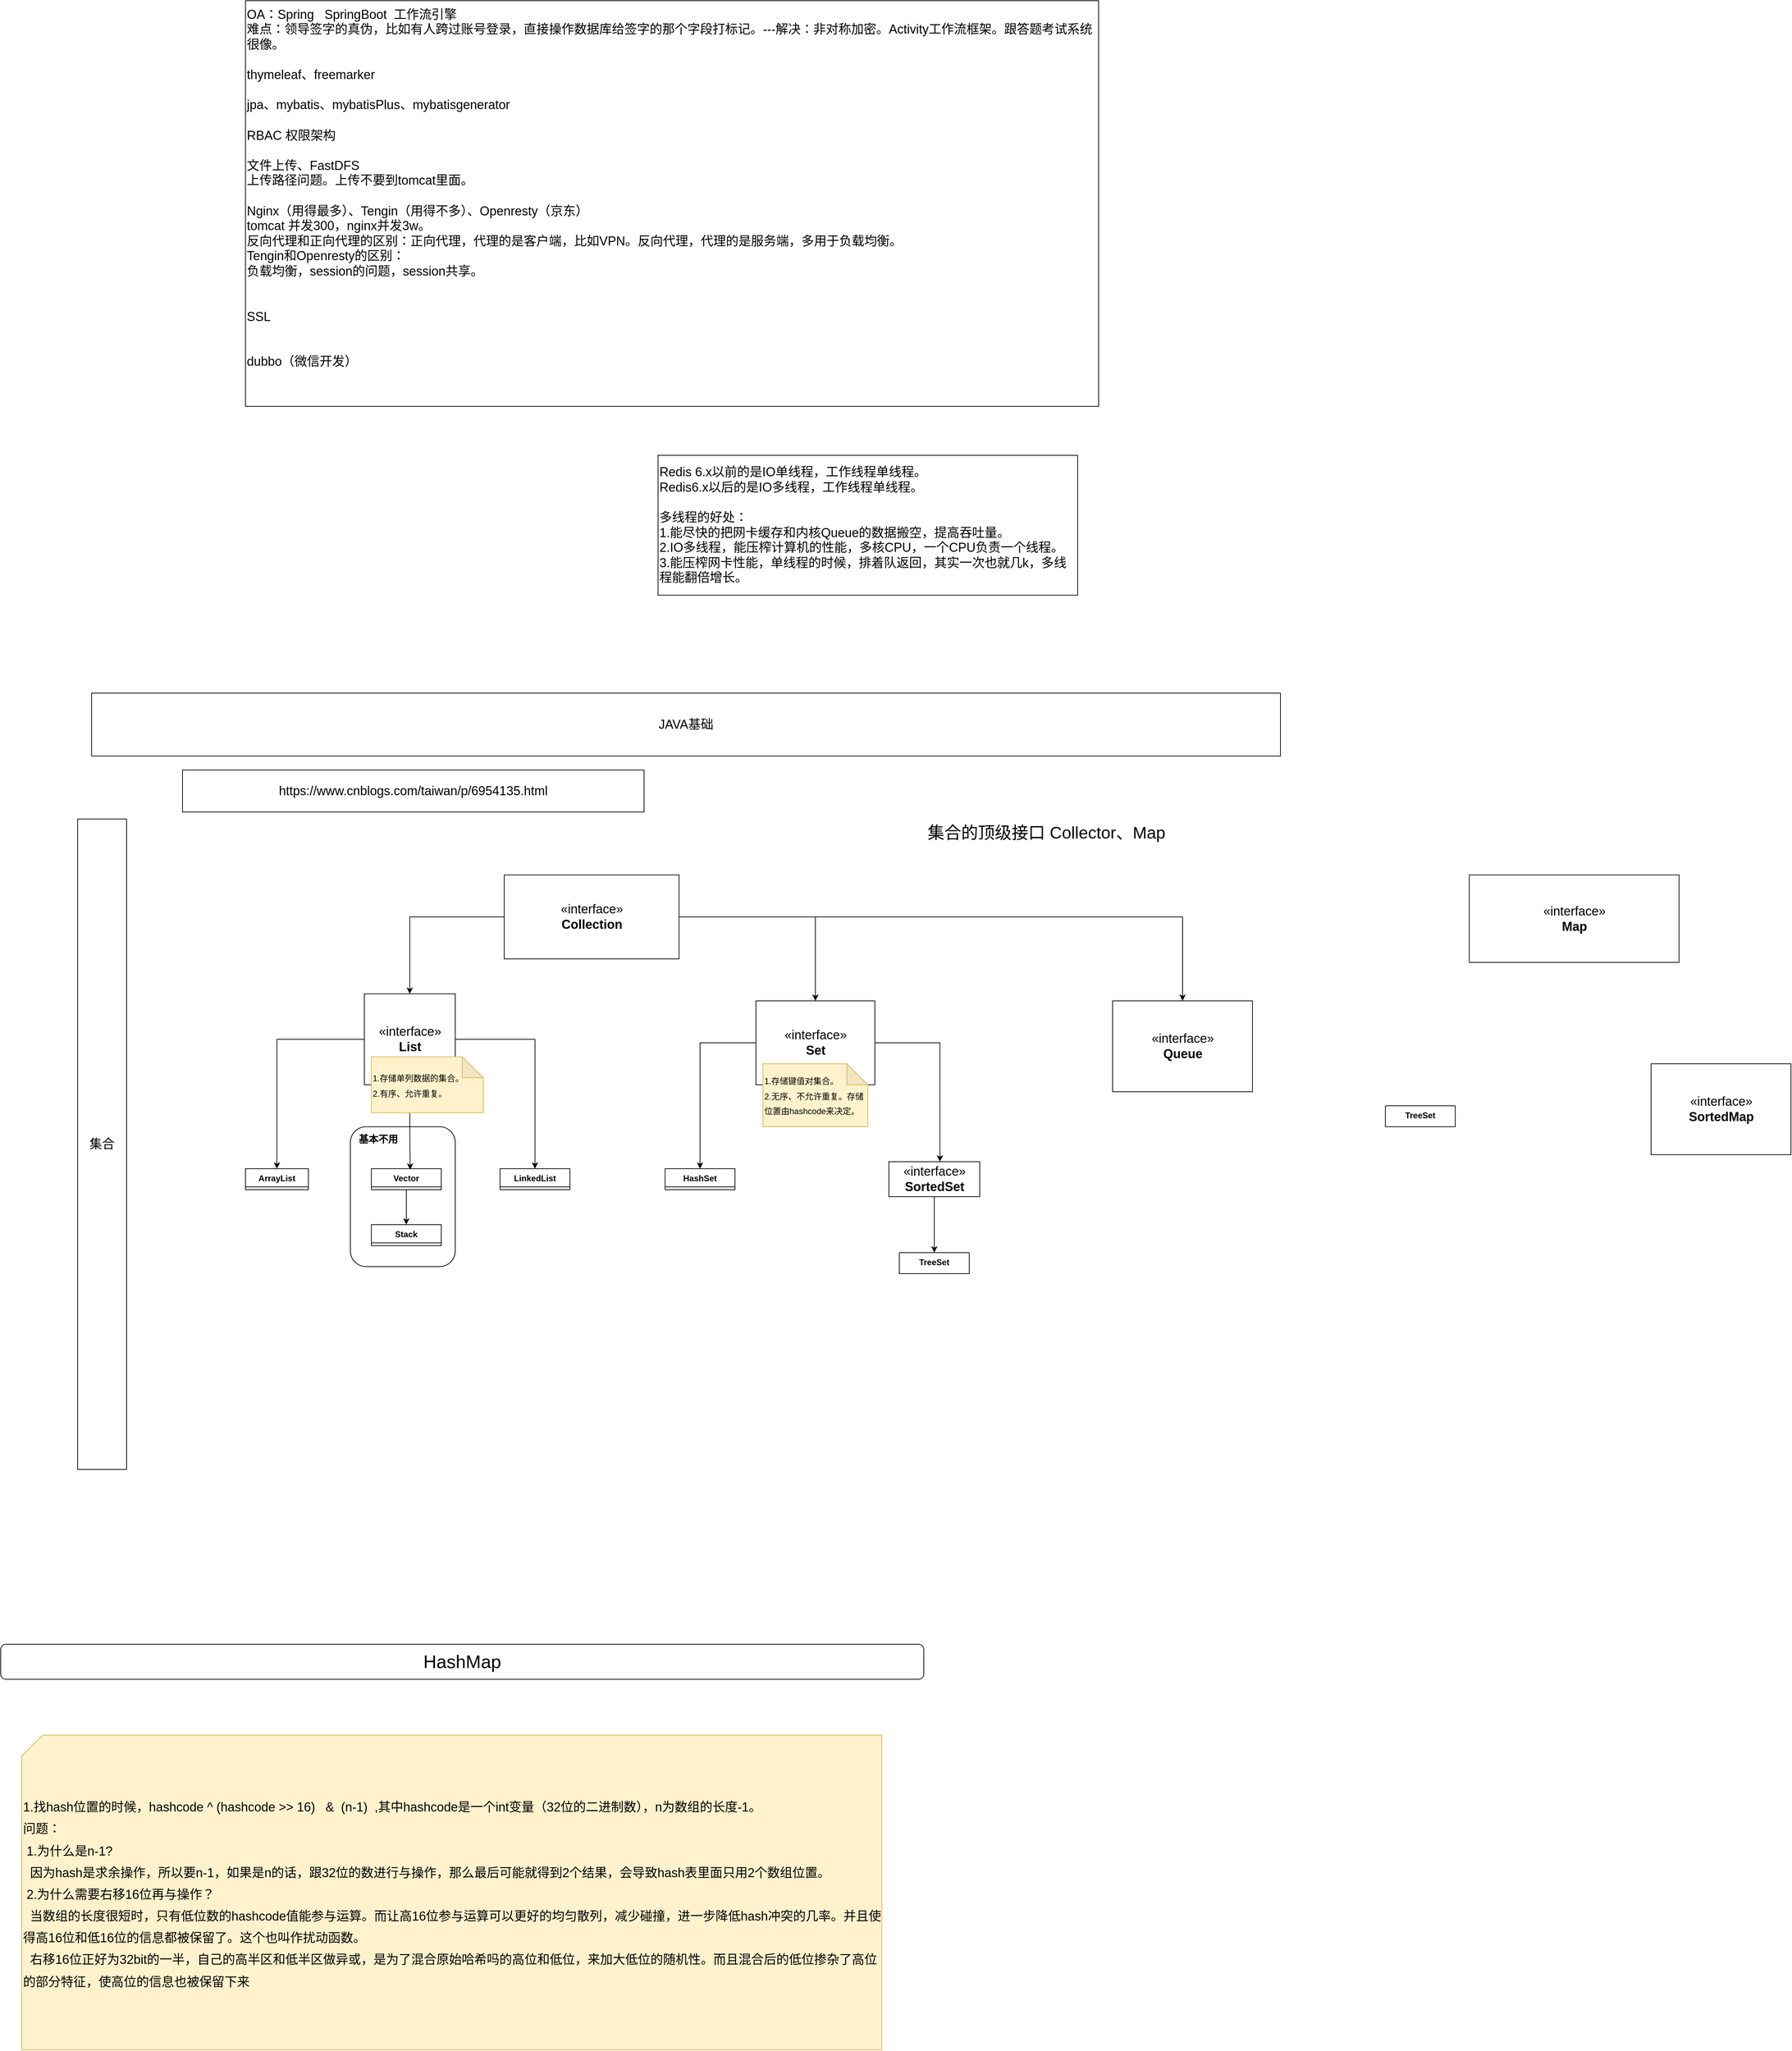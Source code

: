 <mxfile version="20.8.23" type="github">
  <diagram id="n1ftZFPXeWoBccRL3Ds-" name="第 1 页">
    <mxGraphModel dx="2261" dy="1933" grid="1" gridSize="10" guides="1" tooltips="1" connect="1" arrows="1" fold="1" page="1" pageScale="1" pageWidth="827" pageHeight="1169" math="0" shadow="0">
      <root>
        <mxCell id="0" />
        <mxCell id="1" parent="0" />
        <mxCell id="vPuZBKZ0nRlixl8lQZM2-37" value="" style="rounded=1;whiteSpace=wrap;html=1;fontSize=24;" parent="1" vertex="1">
          <mxGeometry x="100" y="930" width="150" height="200" as="geometry" />
        </mxCell>
        <mxCell id="UYtDyfvaQPsocZmwA6KJ-1" value="&lt;font style=&quot;font-size: 18px;&quot;&gt;OA：Spring&amp;nbsp; &amp;nbsp;SpringBoot&amp;nbsp; 工作流引擎&lt;br&gt;难点：领导签字的真伪，比如有人跨过账号登录，直接操作数据库给签字的那个字段打标记。---解决：非对称加密。Activity工作流框架。跟答题考试系统很像。&lt;br&gt;&lt;br&gt;thymeleaf、freemarker&lt;br&gt;&lt;br&gt;jpa、mybatis、mybatisPlus、mybatisgenerator&lt;br&gt;&lt;br&gt;RBAC 权限架构&lt;br&gt;&lt;br&gt;文件上传、FastDFS&lt;br&gt;上传路径问题。上传不要到tomcat里面。&lt;br&gt;&lt;br&gt;Nginx（用得最多）、Tengin（用得不多）、Openresty（京东）&lt;br&gt;tomcat 并发300，nginx并发3w。&lt;br&gt;反向代理和正向代理的区别：正向代理，代理的是客户端，比如VPN。反向代理，代理的是服务端，多用于负载均衡。&lt;br&gt;Tengin和Openresty的区别：&lt;br&gt;负载均衡，session的问题，session共享。&lt;br&gt;&lt;br&gt;&lt;br&gt;SSL&lt;br&gt;&lt;br&gt;&lt;br&gt;dubbo（微信开发）&lt;br&gt;&lt;br&gt;&lt;br&gt;&lt;/font&gt;" style="rounded=0;whiteSpace=wrap;html=1;align=left;" parent="1" vertex="1">
          <mxGeometry x="-50" y="-680" width="1220" height="580" as="geometry" />
        </mxCell>
        <mxCell id="UYtDyfvaQPsocZmwA6KJ-3" value="JAVA基础" style="rounded=0;whiteSpace=wrap;html=1;fontSize=18;" parent="1" vertex="1">
          <mxGeometry x="-270" y="310" width="1700" height="90" as="geometry" />
        </mxCell>
        <mxCell id="UYtDyfvaQPsocZmwA6KJ-4" value="集合" style="rounded=0;whiteSpace=wrap;html=1;fontSize=18;" parent="1" vertex="1">
          <mxGeometry x="-290" y="490" width="70" height="930" as="geometry" />
        </mxCell>
        <mxCell id="UYtDyfvaQPsocZmwA6KJ-11" style="edgeStyle=orthogonalEdgeStyle;rounded=0;orthogonalLoop=1;jettySize=auto;html=1;fontSize=18;" parent="1" source="UYtDyfvaQPsocZmwA6KJ-6" target="UYtDyfvaQPsocZmwA6KJ-9" edge="1">
          <mxGeometry relative="1" as="geometry" />
        </mxCell>
        <mxCell id="UYtDyfvaQPsocZmwA6KJ-13" style="edgeStyle=orthogonalEdgeStyle;rounded=0;orthogonalLoop=1;jettySize=auto;html=1;fontSize=18;" parent="1" source="UYtDyfvaQPsocZmwA6KJ-6" target="UYtDyfvaQPsocZmwA6KJ-8" edge="1">
          <mxGeometry relative="1" as="geometry" />
        </mxCell>
        <mxCell id="vPuZBKZ0nRlixl8lQZM2-48" style="edgeStyle=orthogonalEdgeStyle;rounded=0;orthogonalLoop=1;jettySize=auto;html=1;fontSize=14;" parent="1" source="UYtDyfvaQPsocZmwA6KJ-6" target="vPuZBKZ0nRlixl8lQZM2-21" edge="1">
          <mxGeometry relative="1" as="geometry" />
        </mxCell>
        <mxCell id="UYtDyfvaQPsocZmwA6KJ-6" value="«interface»&lt;br&gt;&lt;b&gt;Collection&lt;/b&gt;" style="html=1;fontSize=18;" parent="1" vertex="1">
          <mxGeometry x="320" y="570" width="250" height="120" as="geometry" />
        </mxCell>
        <mxCell id="UYtDyfvaQPsocZmwA6KJ-7" value="«interface»&lt;br&gt;&lt;b&gt;Map&lt;/b&gt;" style="html=1;fontSize=18;" parent="1" vertex="1">
          <mxGeometry x="1700" y="570" width="300" height="125" as="geometry" />
        </mxCell>
        <mxCell id="vPuZBKZ0nRlixl8lQZM2-33" style="edgeStyle=orthogonalEdgeStyle;rounded=0;orthogonalLoop=1;jettySize=auto;html=1;entryX=0.5;entryY=0;entryDx=0;entryDy=0;fontSize=24;" parent="1" source="UYtDyfvaQPsocZmwA6KJ-8" target="vPuZBKZ0nRlixl8lQZM2-8" edge="1">
          <mxGeometry relative="1" as="geometry" />
        </mxCell>
        <mxCell id="vPuZBKZ0nRlixl8lQZM2-34" style="edgeStyle=orthogonalEdgeStyle;rounded=0;orthogonalLoop=1;jettySize=auto;html=1;entryX=0.555;entryY=0.05;entryDx=0;entryDy=0;entryPerimeter=0;fontSize=24;" parent="1" source="UYtDyfvaQPsocZmwA6KJ-8" target="vPuZBKZ0nRlixl8lQZM2-24" edge="1">
          <mxGeometry relative="1" as="geometry" />
        </mxCell>
        <mxCell id="vPuZBKZ0nRlixl8lQZM2-35" style="edgeStyle=orthogonalEdgeStyle;rounded=0;orthogonalLoop=1;jettySize=auto;html=1;fontSize=24;" parent="1" source="UYtDyfvaQPsocZmwA6KJ-8" target="vPuZBKZ0nRlixl8lQZM2-12" edge="1">
          <mxGeometry relative="1" as="geometry" />
        </mxCell>
        <mxCell id="UYtDyfvaQPsocZmwA6KJ-8" value="«interface»&lt;br&gt;&lt;b&gt;List&lt;/b&gt;" style="html=1;fontSize=18;" parent="1" vertex="1">
          <mxGeometry x="120" y="740" width="130" height="130" as="geometry" />
        </mxCell>
        <mxCell id="vPuZBKZ0nRlixl8lQZM2-43" style="edgeStyle=orthogonalEdgeStyle;rounded=0;orthogonalLoop=1;jettySize=auto;html=1;fontSize=14;" parent="1" source="UYtDyfvaQPsocZmwA6KJ-9" target="vPuZBKZ0nRlixl8lQZM2-16" edge="1">
          <mxGeometry relative="1" as="geometry" />
        </mxCell>
        <mxCell id="vPuZBKZ0nRlixl8lQZM2-46" style="edgeStyle=orthogonalEdgeStyle;rounded=0;orthogonalLoop=1;jettySize=auto;html=1;entryX=0.562;entryY=-0.003;entryDx=0;entryDy=0;entryPerimeter=0;fontSize=14;" parent="1" source="UYtDyfvaQPsocZmwA6KJ-9" target="vPuZBKZ0nRlixl8lQZM2-20" edge="1">
          <mxGeometry relative="1" as="geometry" />
        </mxCell>
        <mxCell id="UYtDyfvaQPsocZmwA6KJ-9" value="«interface»&lt;br&gt;&lt;b&gt;Set&lt;/b&gt;" style="html=1;fontSize=18;" parent="1" vertex="1">
          <mxGeometry x="680" y="750" width="170" height="120" as="geometry" />
        </mxCell>
        <mxCell id="UYtDyfvaQPsocZmwA6KJ-14" value="&lt;font style=&quot;font-size: 12px;&quot;&gt;1.存储单列数据的集合。&lt;br&gt;2.有序、允许重复。&lt;br&gt;&lt;/font&gt;" style="shape=note;whiteSpace=wrap;html=1;backgroundOutline=1;darkOpacity=0.05;fontSize=18;align=left;fillColor=#fff2cc;strokeColor=#d6b656;" parent="1" vertex="1">
          <mxGeometry x="130" y="830" width="160" height="80" as="geometry" />
        </mxCell>
        <mxCell id="UYtDyfvaQPsocZmwA6KJ-15" value="https://www.cnblogs.com/taiwan/p/6954135.html" style="rounded=0;whiteSpace=wrap;html=1;fontSize=18;" parent="1" vertex="1">
          <mxGeometry x="-140" y="420" width="660" height="60" as="geometry" />
        </mxCell>
        <mxCell id="vPuZBKZ0nRlixl8lQZM2-1" value="&lt;font style=&quot;font-size: 18px;&quot;&gt;Redis 6.x以前的是IO单线程，工作线程单线程。&lt;br&gt;Redis6.x以后的是IO多线程，工作线程单线程。&lt;br&gt;&lt;br&gt;多线程的好处：&lt;br&gt;1.能尽快的把网卡缓存和内核Queue的数据搬空，提高吞吐量。&lt;br&gt;2.IO多线程，能压榨计算机的性能，多核CPU，一个CPU负责一个线程。&lt;br&gt;3.能压榨网卡性能，单线程的时候，排着队返回，其实一次也就几k，多线程能翻倍增长。&lt;/font&gt;" style="rounded=0;whiteSpace=wrap;html=1;align=left;" parent="1" vertex="1">
          <mxGeometry x="540" y="-30" width="600" height="200" as="geometry" />
        </mxCell>
        <mxCell id="vPuZBKZ0nRlixl8lQZM2-2" value="&lt;font style=&quot;font-size: 12px;&quot;&gt;1.存储键值对集合。&lt;br&gt;2.无序、不允许重复。存储位置由hashcode来决定。&lt;br&gt;&lt;/font&gt;" style="shape=note;whiteSpace=wrap;html=1;backgroundOutline=1;darkOpacity=0.05;fontSize=18;align=left;fillColor=#fff2cc;strokeColor=#d6b656;" parent="1" vertex="1">
          <mxGeometry x="690" y="840" width="150" height="90" as="geometry" />
        </mxCell>
        <mxCell id="vPuZBKZ0nRlixl8lQZM2-8" value="ArrayList" style="swimlane;fontStyle=1;align=center;verticalAlign=top;childLayout=stackLayout;horizontal=1;startSize=26;horizontalStack=0;resizeParent=1;resizeParentMax=0;resizeLast=0;collapsible=1;marginBottom=0;fontSize=12;" parent="1" vertex="1" collapsed="1">
          <mxGeometry x="-50" y="990" width="90" height="30" as="geometry">
            <mxRectangle x="-30" y="940" width="160" height="86" as="alternateBounds" />
          </mxGeometry>
        </mxCell>
        <mxCell id="vPuZBKZ0nRlixl8lQZM2-9" value="+ field: type" style="text;strokeColor=none;fillColor=none;align=left;verticalAlign=top;spacingLeft=4;spacingRight=4;overflow=hidden;rotatable=0;points=[[0,0.5],[1,0.5]];portConstraint=eastwest;fontSize=12;" parent="vPuZBKZ0nRlixl8lQZM2-8" vertex="1">
          <mxGeometry y="26" width="160" height="26" as="geometry" />
        </mxCell>
        <mxCell id="vPuZBKZ0nRlixl8lQZM2-10" value="" style="line;strokeWidth=1;fillColor=none;align=left;verticalAlign=middle;spacingTop=-1;spacingLeft=3;spacingRight=3;rotatable=0;labelPosition=right;points=[];portConstraint=eastwest;strokeColor=inherit;fontSize=12;" parent="vPuZBKZ0nRlixl8lQZM2-8" vertex="1">
          <mxGeometry y="52" width="160" height="8" as="geometry" />
        </mxCell>
        <mxCell id="vPuZBKZ0nRlixl8lQZM2-11" value="+ method(type): type" style="text;strokeColor=none;fillColor=none;align=left;verticalAlign=top;spacingLeft=4;spacingRight=4;overflow=hidden;rotatable=0;points=[[0,0.5],[1,0.5]];portConstraint=eastwest;fontSize=12;" parent="vPuZBKZ0nRlixl8lQZM2-8" vertex="1">
          <mxGeometry y="60" width="160" height="26" as="geometry" />
        </mxCell>
        <mxCell id="vPuZBKZ0nRlixl8lQZM2-12" value="LinkedList" style="swimlane;fontStyle=1;align=center;verticalAlign=top;childLayout=stackLayout;horizontal=1;startSize=26;horizontalStack=0;resizeParent=1;resizeParentMax=0;resizeLast=0;collapsible=1;marginBottom=0;fontSize=12;" parent="1" vertex="1" collapsed="1">
          <mxGeometry x="314" y="990" width="100" height="30" as="geometry">
            <mxRectangle x="270" y="990" width="160" height="86" as="alternateBounds" />
          </mxGeometry>
        </mxCell>
        <mxCell id="vPuZBKZ0nRlixl8lQZM2-13" value="+ field: type" style="text;strokeColor=none;fillColor=none;align=left;verticalAlign=top;spacingLeft=4;spacingRight=4;overflow=hidden;rotatable=0;points=[[0,0.5],[1,0.5]];portConstraint=eastwest;fontSize=12;" parent="vPuZBKZ0nRlixl8lQZM2-12" vertex="1">
          <mxGeometry y="26" width="160" height="26" as="geometry" />
        </mxCell>
        <mxCell id="vPuZBKZ0nRlixl8lQZM2-14" value="" style="line;strokeWidth=1;fillColor=none;align=left;verticalAlign=middle;spacingTop=-1;spacingLeft=3;spacingRight=3;rotatable=0;labelPosition=right;points=[];portConstraint=eastwest;strokeColor=inherit;fontSize=12;" parent="vPuZBKZ0nRlixl8lQZM2-12" vertex="1">
          <mxGeometry y="52" width="160" height="8" as="geometry" />
        </mxCell>
        <mxCell id="vPuZBKZ0nRlixl8lQZM2-15" value="+ method(type): type" style="text;strokeColor=none;fillColor=none;align=left;verticalAlign=top;spacingLeft=4;spacingRight=4;overflow=hidden;rotatable=0;points=[[0,0.5],[1,0.5]];portConstraint=eastwest;fontSize=12;" parent="vPuZBKZ0nRlixl8lQZM2-12" vertex="1">
          <mxGeometry y="60" width="160" height="26" as="geometry" />
        </mxCell>
        <mxCell id="vPuZBKZ0nRlixl8lQZM2-16" value="HashSet" style="swimlane;fontStyle=1;align=center;verticalAlign=top;childLayout=stackLayout;horizontal=1;startSize=26;horizontalStack=0;resizeParent=1;resizeParentMax=0;resizeLast=0;collapsible=1;marginBottom=0;fontSize=12;" parent="1" vertex="1" collapsed="1">
          <mxGeometry x="550" y="990" width="100" height="30" as="geometry">
            <mxRectangle x="254" y="950" width="160" height="86" as="alternateBounds" />
          </mxGeometry>
        </mxCell>
        <mxCell id="vPuZBKZ0nRlixl8lQZM2-17" value="+ field: type" style="text;strokeColor=none;fillColor=none;align=left;verticalAlign=top;spacingLeft=4;spacingRight=4;overflow=hidden;rotatable=0;points=[[0,0.5],[1,0.5]];portConstraint=eastwest;fontSize=12;" parent="vPuZBKZ0nRlixl8lQZM2-16" vertex="1">
          <mxGeometry y="26" width="160" height="26" as="geometry" />
        </mxCell>
        <mxCell id="vPuZBKZ0nRlixl8lQZM2-18" value="" style="line;strokeWidth=1;fillColor=none;align=left;verticalAlign=middle;spacingTop=-1;spacingLeft=3;spacingRight=3;rotatable=0;labelPosition=right;points=[];portConstraint=eastwest;strokeColor=inherit;fontSize=12;" parent="vPuZBKZ0nRlixl8lQZM2-16" vertex="1">
          <mxGeometry y="52" width="160" height="8" as="geometry" />
        </mxCell>
        <mxCell id="vPuZBKZ0nRlixl8lQZM2-19" value="+ method(type): type" style="text;strokeColor=none;fillColor=none;align=left;verticalAlign=top;spacingLeft=4;spacingRight=4;overflow=hidden;rotatable=0;points=[[0,0.5],[1,0.5]];portConstraint=eastwest;fontSize=12;" parent="vPuZBKZ0nRlixl8lQZM2-16" vertex="1">
          <mxGeometry y="60" width="160" height="26" as="geometry" />
        </mxCell>
        <mxCell id="vPuZBKZ0nRlixl8lQZM2-47" style="edgeStyle=orthogonalEdgeStyle;rounded=0;orthogonalLoop=1;jettySize=auto;html=1;entryX=0.5;entryY=0;entryDx=0;entryDy=0;fontSize=14;" parent="1" source="vPuZBKZ0nRlixl8lQZM2-20" target="vPuZBKZ0nRlixl8lQZM2-39" edge="1">
          <mxGeometry relative="1" as="geometry" />
        </mxCell>
        <mxCell id="vPuZBKZ0nRlixl8lQZM2-20" value="«interface»&lt;br&gt;&lt;b&gt;SortedSet&lt;/b&gt;" style="html=1;fontSize=18;" parent="1" vertex="1">
          <mxGeometry x="870" y="980" width="130" height="50" as="geometry" />
        </mxCell>
        <mxCell id="vPuZBKZ0nRlixl8lQZM2-21" value="«interface»&lt;br&gt;&lt;b&gt;Queue&lt;/b&gt;" style="html=1;fontSize=18;" parent="1" vertex="1">
          <mxGeometry x="1190" y="750" width="200" height="130" as="geometry" />
        </mxCell>
        <mxCell id="vPuZBKZ0nRlixl8lQZM2-23" value="&lt;font style=&quot;font-size: 24px;&quot;&gt;集合的顶级接口 Collector、Map&lt;/font&gt;" style="text;html=1;align=center;verticalAlign=middle;resizable=0;points=[];autosize=1;strokeColor=none;fillColor=none;fontSize=12;" parent="1" vertex="1">
          <mxGeometry x="915" y="490" width="360" height="40" as="geometry" />
        </mxCell>
        <mxCell id="vPuZBKZ0nRlixl8lQZM2-32" style="edgeStyle=orthogonalEdgeStyle;rounded=0;orthogonalLoop=1;jettySize=auto;html=1;entryX=0.5;entryY=0;entryDx=0;entryDy=0;fontSize=24;" parent="1" source="vPuZBKZ0nRlixl8lQZM2-24" target="vPuZBKZ0nRlixl8lQZM2-28" edge="1">
          <mxGeometry relative="1" as="geometry" />
        </mxCell>
        <mxCell id="vPuZBKZ0nRlixl8lQZM2-24" value="Vector" style="swimlane;fontStyle=1;align=center;verticalAlign=top;childLayout=stackLayout;horizontal=1;startSize=26;horizontalStack=0;resizeParent=1;resizeParentMax=0;resizeLast=0;collapsible=1;marginBottom=0;fontSize=12;" parent="1" vertex="1" collapsed="1">
          <mxGeometry x="130" y="990" width="100" height="30" as="geometry">
            <mxRectangle x="130" y="990" width="160" height="86" as="alternateBounds" />
          </mxGeometry>
        </mxCell>
        <mxCell id="vPuZBKZ0nRlixl8lQZM2-25" value="+ field: type" style="text;strokeColor=none;fillColor=none;align=left;verticalAlign=top;spacingLeft=4;spacingRight=4;overflow=hidden;rotatable=0;points=[[0,0.5],[1,0.5]];portConstraint=eastwest;fontSize=12;" parent="vPuZBKZ0nRlixl8lQZM2-24" vertex="1">
          <mxGeometry y="26" width="160" height="26" as="geometry" />
        </mxCell>
        <mxCell id="vPuZBKZ0nRlixl8lQZM2-26" value="" style="line;strokeWidth=1;fillColor=none;align=left;verticalAlign=middle;spacingTop=-1;spacingLeft=3;spacingRight=3;rotatable=0;labelPosition=right;points=[];portConstraint=eastwest;strokeColor=inherit;fontSize=12;" parent="vPuZBKZ0nRlixl8lQZM2-24" vertex="1">
          <mxGeometry y="52" width="160" height="8" as="geometry" />
        </mxCell>
        <mxCell id="vPuZBKZ0nRlixl8lQZM2-27" value="+ method(type): type" style="text;strokeColor=none;fillColor=none;align=left;verticalAlign=top;spacingLeft=4;spacingRight=4;overflow=hidden;rotatable=0;points=[[0,0.5],[1,0.5]];portConstraint=eastwest;fontSize=12;" parent="vPuZBKZ0nRlixl8lQZM2-24" vertex="1">
          <mxGeometry y="60" width="160" height="26" as="geometry" />
        </mxCell>
        <mxCell id="vPuZBKZ0nRlixl8lQZM2-28" value="Stack&#xa;" style="swimlane;fontStyle=1;align=center;verticalAlign=top;childLayout=stackLayout;horizontal=1;startSize=26;horizontalStack=0;resizeParent=1;resizeParentMax=0;resizeLast=0;collapsible=1;marginBottom=0;fontSize=12;" parent="1" vertex="1" collapsed="1">
          <mxGeometry x="130" y="1070" width="100" height="30" as="geometry">
            <mxRectangle x="254" y="950" width="160" height="86" as="alternateBounds" />
          </mxGeometry>
        </mxCell>
        <mxCell id="vPuZBKZ0nRlixl8lQZM2-29" value="+ field: type" style="text;strokeColor=none;fillColor=none;align=left;verticalAlign=top;spacingLeft=4;spacingRight=4;overflow=hidden;rotatable=0;points=[[0,0.5],[1,0.5]];portConstraint=eastwest;fontSize=12;" parent="vPuZBKZ0nRlixl8lQZM2-28" vertex="1">
          <mxGeometry y="26" width="160" height="26" as="geometry" />
        </mxCell>
        <mxCell id="vPuZBKZ0nRlixl8lQZM2-30" value="" style="line;strokeWidth=1;fillColor=none;align=left;verticalAlign=middle;spacingTop=-1;spacingLeft=3;spacingRight=3;rotatable=0;labelPosition=right;points=[];portConstraint=eastwest;strokeColor=inherit;fontSize=12;" parent="vPuZBKZ0nRlixl8lQZM2-28" vertex="1">
          <mxGeometry y="52" width="160" height="8" as="geometry" />
        </mxCell>
        <mxCell id="vPuZBKZ0nRlixl8lQZM2-31" value="+ method(type): type" style="text;strokeColor=none;fillColor=none;align=left;verticalAlign=top;spacingLeft=4;spacingRight=4;overflow=hidden;rotatable=0;points=[[0,0.5],[1,0.5]];portConstraint=eastwest;fontSize=12;" parent="vPuZBKZ0nRlixl8lQZM2-28" vertex="1">
          <mxGeometry y="60" width="160" height="26" as="geometry" />
        </mxCell>
        <mxCell id="vPuZBKZ0nRlixl8lQZM2-38" value="&lt;font style=&quot;font-size: 14px;&quot;&gt;&lt;b&gt;基本不用&lt;/b&gt;&lt;/font&gt;" style="text;html=1;strokeColor=none;fillColor=none;align=center;verticalAlign=middle;whiteSpace=wrap;rounded=0;fontSize=24;" parent="1" vertex="1">
          <mxGeometry x="110" y="930" width="60" height="30" as="geometry" />
        </mxCell>
        <mxCell id="vPuZBKZ0nRlixl8lQZM2-39" value="TreeSet" style="swimlane;fontStyle=1;align=center;verticalAlign=top;childLayout=stackLayout;horizontal=1;startSize=0;horizontalStack=0;resizeParent=1;resizeParentMax=0;resizeLast=0;collapsible=1;marginBottom=0;fontSize=12;" parent="1" vertex="1" collapsed="1">
          <mxGeometry x="885" y="1110" width="100" height="30" as="geometry">
            <mxRectangle x="254" y="950" width="160" height="86" as="alternateBounds" />
          </mxGeometry>
        </mxCell>
        <mxCell id="vPuZBKZ0nRlixl8lQZM2-40" value="+ field: type" style="text;strokeColor=none;fillColor=none;align=left;verticalAlign=top;spacingLeft=4;spacingRight=4;overflow=hidden;rotatable=0;points=[[0,0.5],[1,0.5]];portConstraint=eastwest;fontSize=12;" parent="vPuZBKZ0nRlixl8lQZM2-39" vertex="1">
          <mxGeometry y="26" width="160" height="26" as="geometry" />
        </mxCell>
        <mxCell id="vPuZBKZ0nRlixl8lQZM2-41" value="" style="line;strokeWidth=1;fillColor=none;align=left;verticalAlign=middle;spacingTop=-1;spacingLeft=3;spacingRight=3;rotatable=0;labelPosition=right;points=[];portConstraint=eastwest;strokeColor=inherit;fontSize=12;" parent="vPuZBKZ0nRlixl8lQZM2-39" vertex="1">
          <mxGeometry y="52" width="160" height="8" as="geometry" />
        </mxCell>
        <mxCell id="vPuZBKZ0nRlixl8lQZM2-42" value="+ method(type): type" style="text;strokeColor=none;fillColor=none;align=left;verticalAlign=top;spacingLeft=4;spacingRight=4;overflow=hidden;rotatable=0;points=[[0,0.5],[1,0.5]];portConstraint=eastwest;fontSize=12;" parent="vPuZBKZ0nRlixl8lQZM2-39" vertex="1">
          <mxGeometry y="60" width="160" height="26" as="geometry" />
        </mxCell>
        <mxCell id="vPuZBKZ0nRlixl8lQZM2-49" value="«interface»&lt;br&gt;&lt;b&gt;SortedMap&lt;/b&gt;" style="html=1;fontSize=18;" parent="1" vertex="1">
          <mxGeometry x="1960" y="840" width="200" height="130" as="geometry" />
        </mxCell>
        <mxCell id="vPuZBKZ0nRlixl8lQZM2-50" value="TreeSet" style="swimlane;fontStyle=1;align=center;verticalAlign=top;childLayout=stackLayout;horizontal=1;startSize=0;horizontalStack=0;resizeParent=1;resizeParentMax=0;resizeLast=0;collapsible=1;marginBottom=0;fontSize=12;" parent="1" vertex="1" collapsed="1">
          <mxGeometry x="1580" y="900" width="100" height="30" as="geometry">
            <mxRectangle x="254" y="950" width="160" height="86" as="alternateBounds" />
          </mxGeometry>
        </mxCell>
        <mxCell id="vPuZBKZ0nRlixl8lQZM2-51" value="+ field: type" style="text;strokeColor=none;fillColor=none;align=left;verticalAlign=top;spacingLeft=4;spacingRight=4;overflow=hidden;rotatable=0;points=[[0,0.5],[1,0.5]];portConstraint=eastwest;fontSize=12;" parent="vPuZBKZ0nRlixl8lQZM2-50" vertex="1">
          <mxGeometry y="26" width="160" height="26" as="geometry" />
        </mxCell>
        <mxCell id="vPuZBKZ0nRlixl8lQZM2-52" value="" style="line;strokeWidth=1;fillColor=none;align=left;verticalAlign=middle;spacingTop=-1;spacingLeft=3;spacingRight=3;rotatable=0;labelPosition=right;points=[];portConstraint=eastwest;strokeColor=inherit;fontSize=12;" parent="vPuZBKZ0nRlixl8lQZM2-50" vertex="1">
          <mxGeometry y="52" width="160" height="8" as="geometry" />
        </mxCell>
        <mxCell id="vPuZBKZ0nRlixl8lQZM2-53" value="+ method(type): type" style="text;strokeColor=none;fillColor=none;align=left;verticalAlign=top;spacingLeft=4;spacingRight=4;overflow=hidden;rotatable=0;points=[[0,0.5],[1,0.5]];portConstraint=eastwest;fontSize=12;" parent="vPuZBKZ0nRlixl8lQZM2-50" vertex="1">
          <mxGeometry y="60" width="160" height="26" as="geometry" />
        </mxCell>
        <mxCell id="SX70cxbbN6tKfyIai92h-1" value="&lt;font style=&quot;font-size: 26px;&quot;&gt;HashMap&lt;/font&gt;" style="rounded=1;whiteSpace=wrap;html=1;" vertex="1" parent="1">
          <mxGeometry x="-400" y="1670" width="1320" height="50" as="geometry" />
        </mxCell>
        <mxCell id="SX70cxbbN6tKfyIai92h-3" value="&lt;font style=&quot;font-size: 18px;&quot;&gt;1.找hash位置的时候，hashcode ^ (hashcode &amp;gt;&amp;gt; 16)&amp;nbsp; &amp;nbsp;&amp;amp;&amp;nbsp; (n-1)&amp;nbsp; ,其中hashcode是一个int变量（32位的二进制数），n为数组的长度-1。&lt;br&gt;问题：&lt;br&gt;		&lt;span style=&quot;white-space: pre;&quot;&gt;	&lt;/span&gt;1.为什么是n-1?&lt;br&gt;				&lt;span style=&quot;white-space: pre;&quot;&gt;	&lt;/span&gt;&lt;span style=&quot;white-space: pre;&quot;&gt;	&lt;/span&gt;因为hash是求余操作，所以要n-1，如果是n的话，跟32位的数进行与操作，那么最后可能就得到2个结果，会导致hash表里面只用2个数组位置。&lt;br&gt;		&lt;span style=&quot;white-space: pre;&quot;&gt;	&lt;/span&gt;2.为什么需要右移16位再与操作？&lt;br&gt;		&lt;span style=&quot;white-space: pre;&quot;&gt;	&lt;/span&gt;&lt;span style=&quot;white-space: pre;&quot;&gt;	&lt;/span&gt;当数组的长度很短时，&lt;span style=&quot;box-sizing: border-box; outline: 0px; overflow-wrap: break-word;&quot;&gt;只有低位数的hashcode值能参与运算。而让高16位参与运算可以更好的均匀散列，减少碰撞，进一步降低hash冲突的几率&lt;/span&gt;。&lt;span style=&quot;box-sizing: border-box; outline: 0px; overflow-wrap: break-word;&quot;&gt;并且使得高16位和低16位的信息都被保留了。这个也叫作扰动函数。&lt;br&gt;&lt;/span&gt;&lt;span style=&quot;white-space: pre;&quot;&gt;	&lt;/span&gt;&lt;span style=&quot;white-space: pre;&quot;&gt;	&lt;/span&gt;右移16位正好为32bit的一半，自己的高半区和低半区做异或，是为了混合原始哈希吗的高位和低位，来加大低位的随机性。而且混合后的低位掺杂了高位的部分特征，使高位的信息也被保留下来&lt;/font&gt;" style="shape=card;whiteSpace=wrap;html=1;fontSize=26;fillColor=#fff2cc;strokeColor=#d6b656;align=left;" vertex="1" parent="1">
          <mxGeometry x="-370" y="1800" width="1230" height="450" as="geometry" />
        </mxCell>
      </root>
    </mxGraphModel>
  </diagram>
</mxfile>
